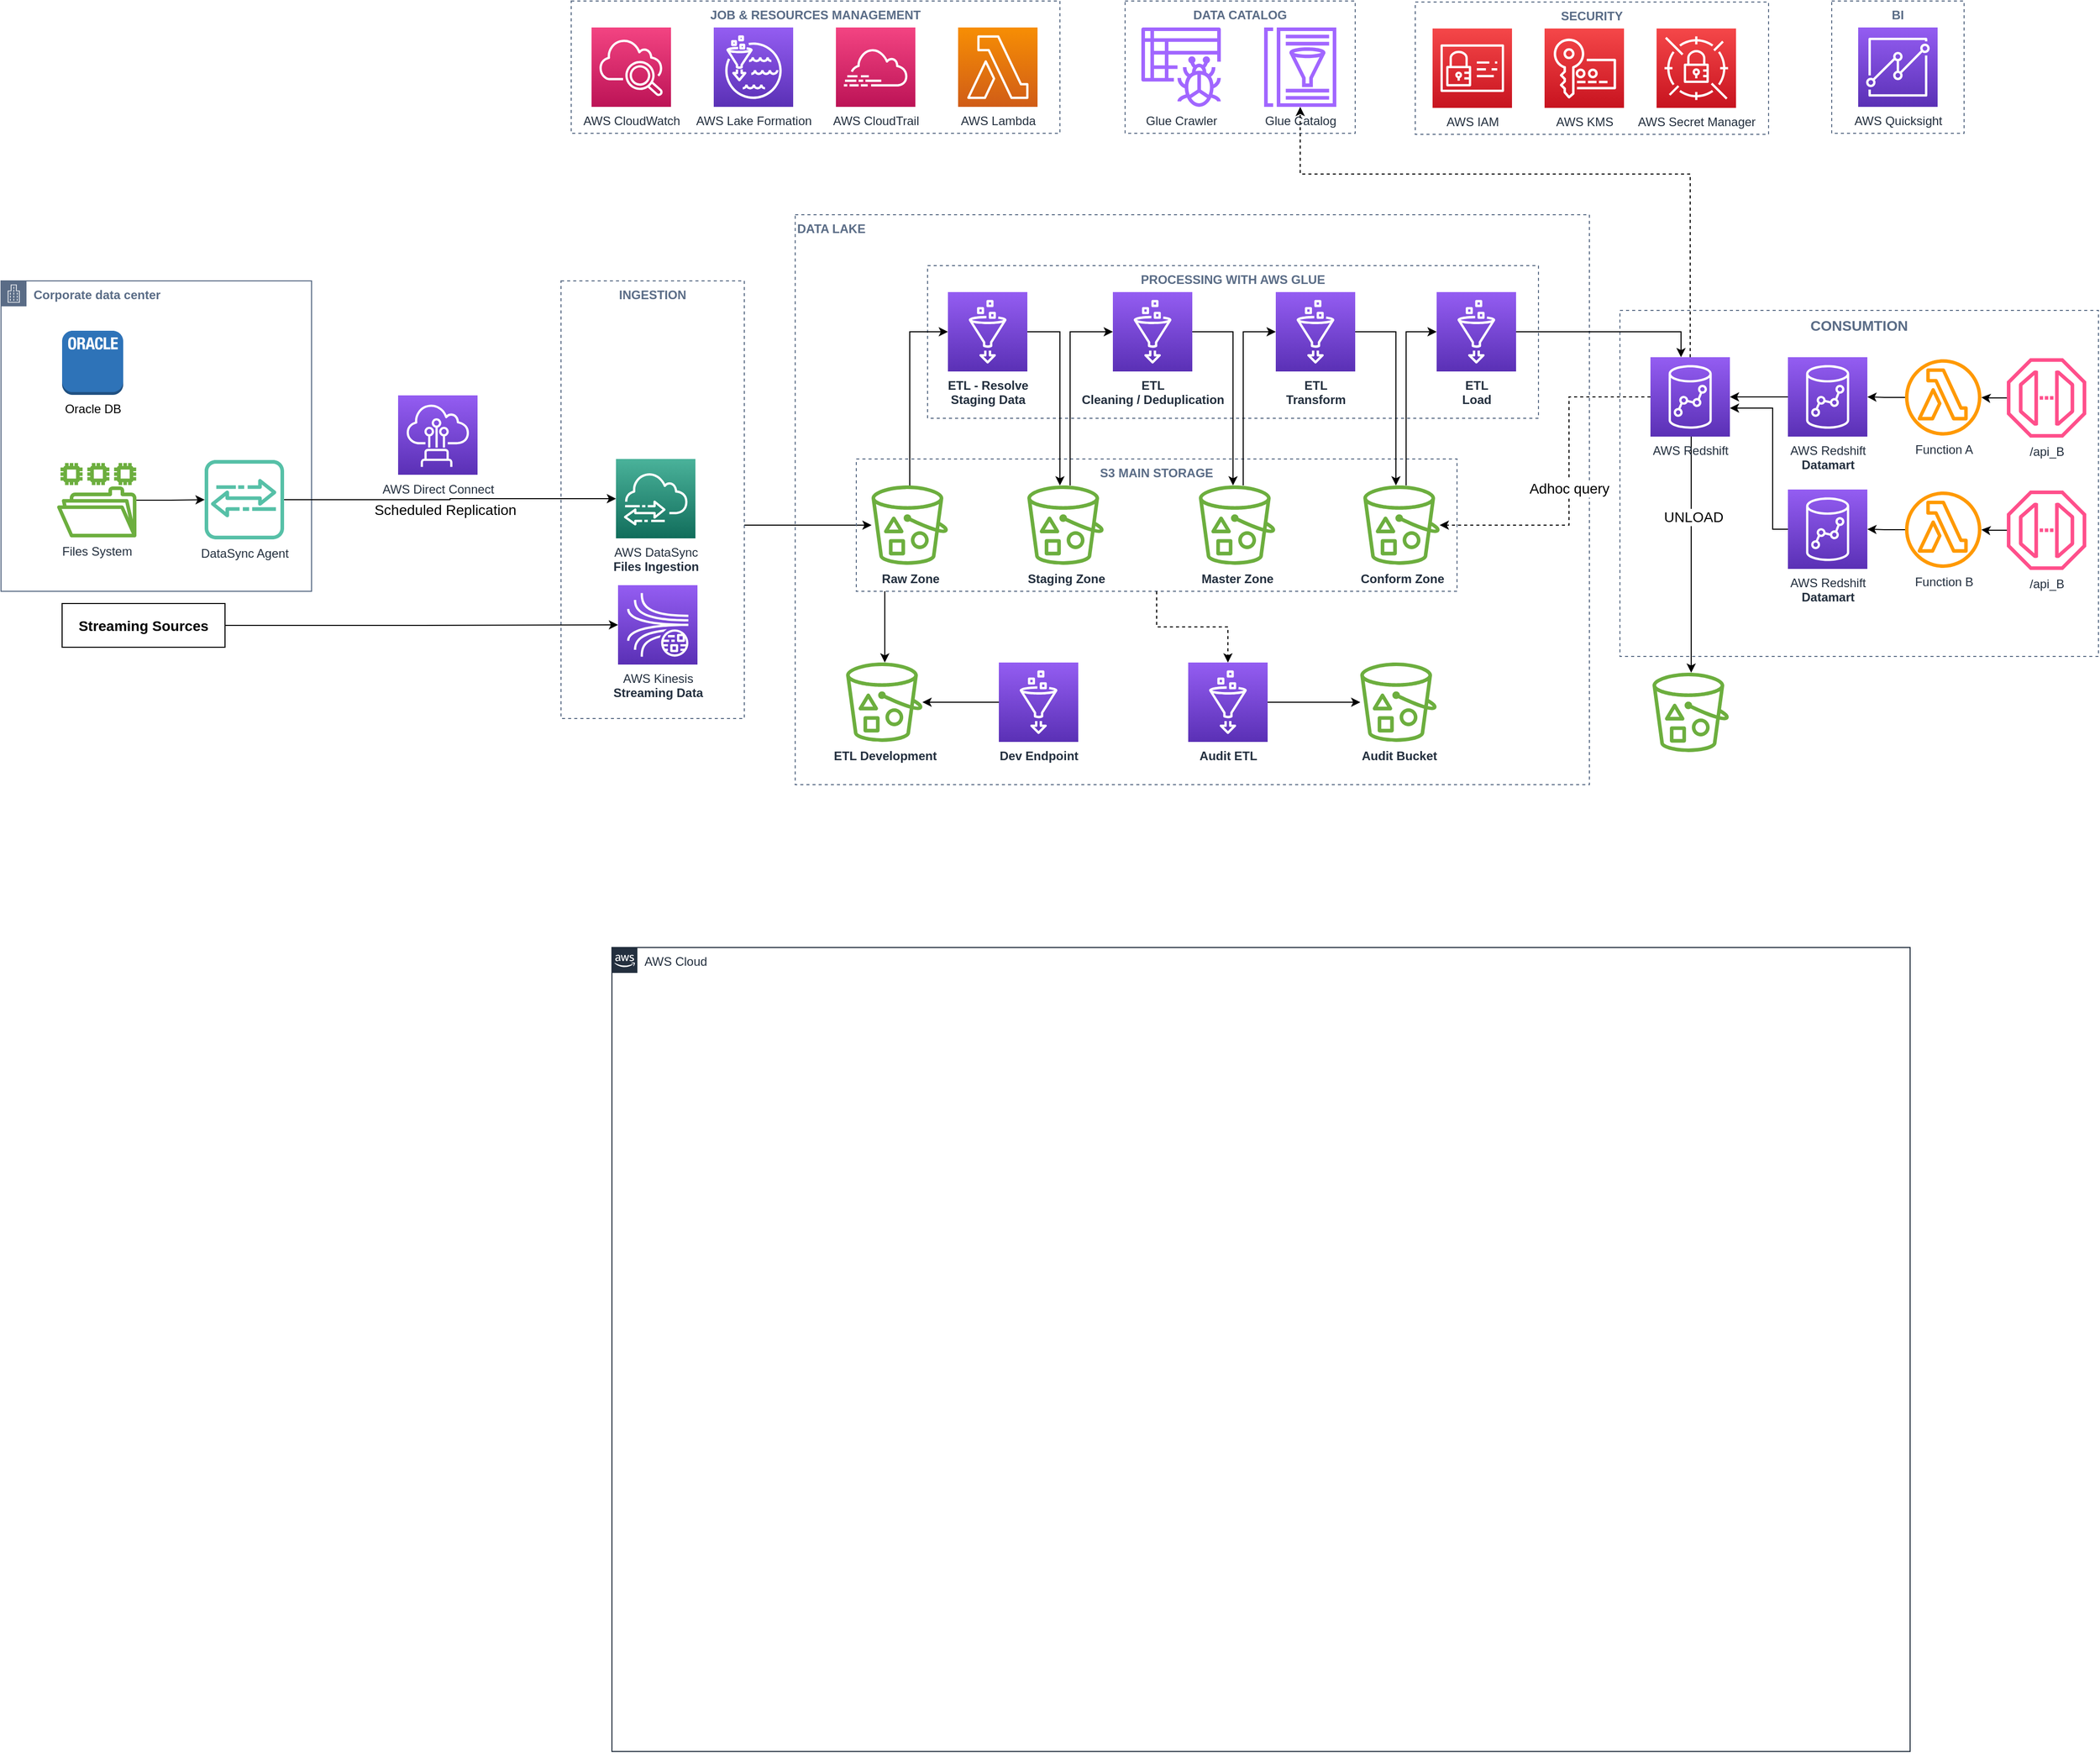 <mxfile version="15.4.3" type="github">
  <diagram id="H-FVpUiSTPM4Va0HzyG1" name="Page-1">
    <mxGraphModel dx="1831" dy="1648" grid="1" gridSize="10" guides="1" tooltips="1" connect="1" arrows="1" fold="1" page="1" pageScale="1" pageWidth="850" pageHeight="1100" math="0" shadow="0">
      <root>
        <mxCell id="0" />
        <mxCell id="1" parent="0" />
        <mxCell id="jx55laV_0cBN-u7AzkEs-1" value="AWS Cloud" style="points=[[0,0],[0.25,0],[0.5,0],[0.75,0],[1,0],[1,0.25],[1,0.5],[1,0.75],[1,1],[0.75,1],[0.5,1],[0.25,1],[0,1],[0,0.75],[0,0.5],[0,0.25]];outlineConnect=0;gradientColor=none;html=1;whiteSpace=wrap;fontSize=12;fontStyle=0;shape=mxgraph.aws4.group;grIcon=mxgraph.aws4.group_aws_cloud_alt;strokeColor=#232F3E;fillColor=none;verticalAlign=top;align=left;spacingLeft=30;fontColor=#232F3E;dashed=0;" parent="1" vertex="1">
          <mxGeometry x="120" y="710" width="1275" height="790" as="geometry" />
        </mxCell>
        <mxCell id="GoqarWJMvIRxIr3ExFKV-2" value="" style="group" vertex="1" connectable="0" parent="1">
          <mxGeometry x="80" y="-220" width="480" height="130" as="geometry" />
        </mxCell>
        <mxCell id="jx55laV_0cBN-u7AzkEs-3" value="AWS Lake Formation" style="sketch=0;points=[[0,0,0],[0.25,0,0],[0.5,0,0],[0.75,0,0],[1,0,0],[0,1,0],[0.25,1,0],[0.5,1,0],[0.75,1,0],[1,1,0],[0,0.25,0],[0,0.5,0],[0,0.75,0],[1,0.25,0],[1,0.5,0],[1,0.75,0]];outlineConnect=0;fontColor=#232F3E;gradientColor=#945DF2;gradientDirection=north;fillColor=#5A30B5;strokeColor=#ffffff;dashed=0;verticalLabelPosition=bottom;verticalAlign=top;align=center;html=1;fontSize=12;fontStyle=0;aspect=fixed;shape=mxgraph.aws4.resourceIcon;resIcon=mxgraph.aws4.lake_formation;" parent="GoqarWJMvIRxIr3ExFKV-2" vertex="1">
          <mxGeometry x="140" y="26" width="78" height="78" as="geometry" />
        </mxCell>
        <mxCell id="jx55laV_0cBN-u7AzkEs-4" value="AWS CloudWatch" style="sketch=0;points=[[0,0,0],[0.25,0,0],[0.5,0,0],[0.75,0,0],[1,0,0],[0,1,0],[0.25,1,0],[0.5,1,0],[0.75,1,0],[1,1,0],[0,0.25,0],[0,0.5,0],[0,0.75,0],[1,0.25,0],[1,0.5,0],[1,0.75,0]];points=[[0,0,0],[0.25,0,0],[0.5,0,0],[0.75,0,0],[1,0,0],[0,1,0],[0.25,1,0],[0.5,1,0],[0.75,1,0],[1,1,0],[0,0.25,0],[0,0.5,0],[0,0.75,0],[1,0.25,0],[1,0.5,0],[1,0.75,0]];outlineConnect=0;fontColor=#232F3E;gradientColor=#F34482;gradientDirection=north;fillColor=#BC1356;strokeColor=#ffffff;dashed=0;verticalLabelPosition=bottom;verticalAlign=top;align=center;html=1;fontSize=12;fontStyle=0;aspect=fixed;shape=mxgraph.aws4.resourceIcon;resIcon=mxgraph.aws4.cloudwatch_2;" parent="GoqarWJMvIRxIr3ExFKV-2" vertex="1">
          <mxGeometry x="20" y="26" width="78" height="78" as="geometry" />
        </mxCell>
        <mxCell id="jx55laV_0cBN-u7AzkEs-7" value="AWS CloudTrail" style="sketch=0;points=[[0,0,0],[0.25,0,0],[0.5,0,0],[0.75,0,0],[1,0,0],[0,1,0],[0.25,1,0],[0.5,1,0],[0.75,1,0],[1,1,0],[0,0.25,0],[0,0.5,0],[0,0.75,0],[1,0.25,0],[1,0.5,0],[1,0.75,0]];points=[[0,0,0],[0.25,0,0],[0.5,0,0],[0.75,0,0],[1,0,0],[0,1,0],[0.25,1,0],[0.5,1,0],[0.75,1,0],[1,1,0],[0,0.25,0],[0,0.5,0],[0,0.75,0],[1,0.25,0],[1,0.5,0],[1,0.75,0]];outlineConnect=0;fontColor=#232F3E;gradientColor=#F34482;gradientDirection=north;fillColor=#BC1356;strokeColor=#ffffff;dashed=0;verticalLabelPosition=bottom;verticalAlign=top;align=center;html=1;fontSize=12;fontStyle=0;aspect=fixed;shape=mxgraph.aws4.resourceIcon;resIcon=mxgraph.aws4.cloudtrail;" parent="GoqarWJMvIRxIr3ExFKV-2" vertex="1">
          <mxGeometry x="260" y="26" width="78" height="78" as="geometry" />
        </mxCell>
        <mxCell id="jx55laV_0cBN-u7AzkEs-8" value="AWS Lambda" style="sketch=0;points=[[0,0,0],[0.25,0,0],[0.5,0,0],[0.75,0,0],[1,0,0],[0,1,0],[0.25,1,0],[0.5,1,0],[0.75,1,0],[1,1,0],[0,0.25,0],[0,0.5,0],[0,0.75,0],[1,0.25,0],[1,0.5,0],[1,0.75,0]];outlineConnect=0;fontColor=#232F3E;gradientColor=#F78E04;gradientDirection=north;fillColor=#D05C17;strokeColor=#ffffff;dashed=0;verticalLabelPosition=bottom;verticalAlign=top;align=center;html=1;fontSize=12;fontStyle=0;aspect=fixed;shape=mxgraph.aws4.resourceIcon;resIcon=mxgraph.aws4.lambda;" parent="GoqarWJMvIRxIr3ExFKV-2" vertex="1">
          <mxGeometry x="380" y="26" width="78" height="78" as="geometry" />
        </mxCell>
        <mxCell id="GoqarWJMvIRxIr3ExFKV-1" value="JOB &amp; RESOURCES MANAGEMENT" style="fillColor=none;strokeColor=#5A6C86;dashed=1;verticalAlign=top;fontStyle=1;fontColor=#5A6C86;" vertex="1" parent="GoqarWJMvIRxIr3ExFKV-2">
          <mxGeometry width="480" height="130" as="geometry" />
        </mxCell>
        <mxCell id="GoqarWJMvIRxIr3ExFKV-6" value="" style="group" vertex="1" connectable="0" parent="1">
          <mxGeometry x="624" y="-220" width="226" height="130" as="geometry" />
        </mxCell>
        <mxCell id="GoqarWJMvIRxIr3ExFKV-3" value="DATA CATALOG" style="fillColor=none;strokeColor=#5A6C86;dashed=1;verticalAlign=top;fontStyle=1;fontColor=#5A6C86;" vertex="1" parent="GoqarWJMvIRxIr3ExFKV-6">
          <mxGeometry width="226" height="130" as="geometry" />
        </mxCell>
        <mxCell id="GoqarWJMvIRxIr3ExFKV-4" value="Glue Crawler" style="sketch=0;outlineConnect=0;fontColor=#232F3E;gradientColor=none;fillColor=#A166FF;strokeColor=none;dashed=0;verticalLabelPosition=bottom;verticalAlign=top;align=center;html=1;fontSize=12;fontStyle=0;aspect=fixed;pointerEvents=1;shape=mxgraph.aws4.glue_crawlers;" vertex="1" parent="GoqarWJMvIRxIr3ExFKV-6">
          <mxGeometry x="16" y="26" width="78" height="78" as="geometry" />
        </mxCell>
        <mxCell id="GoqarWJMvIRxIr3ExFKV-5" value="Glue Catalog" style="sketch=0;outlineConnect=0;fontColor=#232F3E;gradientColor=none;fillColor=#A166FF;strokeColor=none;dashed=0;verticalLabelPosition=bottom;verticalAlign=top;align=center;html=1;fontSize=12;fontStyle=0;aspect=fixed;pointerEvents=1;shape=mxgraph.aws4.glue_data_catalog;" vertex="1" parent="GoqarWJMvIRxIr3ExFKV-6">
          <mxGeometry x="136" y="26" width="72" height="78" as="geometry" />
        </mxCell>
        <mxCell id="GoqarWJMvIRxIr3ExFKV-13" value="" style="group" vertex="1" connectable="0" parent="1">
          <mxGeometry x="909" y="-219" width="347" height="130" as="geometry" />
        </mxCell>
        <mxCell id="GoqarWJMvIRxIr3ExFKV-7" value="SECURITY" style="fillColor=none;strokeColor=#5A6C86;dashed=1;verticalAlign=top;fontStyle=1;fontColor=#5A6C86;" vertex="1" parent="GoqarWJMvIRxIr3ExFKV-13">
          <mxGeometry width="347" height="130" as="geometry" />
        </mxCell>
        <mxCell id="GoqarWJMvIRxIr3ExFKV-8" value="AWS IAM" style="sketch=0;points=[[0,0,0],[0.25,0,0],[0.5,0,0],[0.75,0,0],[1,0,0],[0,1,0],[0.25,1,0],[0.5,1,0],[0.75,1,0],[1,1,0],[0,0.25,0],[0,0.5,0],[0,0.75,0],[1,0.25,0],[1,0.5,0],[1,0.75,0]];outlineConnect=0;fontColor=#232F3E;gradientColor=#F54749;gradientDirection=north;fillColor=#C7131F;strokeColor=#ffffff;dashed=0;verticalLabelPosition=bottom;verticalAlign=top;align=center;html=1;fontSize=12;fontStyle=0;aspect=fixed;shape=mxgraph.aws4.resourceIcon;resIcon=mxgraph.aws4.identity_and_access_management;" vertex="1" parent="GoqarWJMvIRxIr3ExFKV-13">
          <mxGeometry x="17" y="26" width="78" height="78" as="geometry" />
        </mxCell>
        <mxCell id="GoqarWJMvIRxIr3ExFKV-9" value="AWS KMS" style="sketch=0;points=[[0,0,0],[0.25,0,0],[0.5,0,0],[0.75,0,0],[1,0,0],[0,1,0],[0.25,1,0],[0.5,1,0],[0.75,1,0],[1,1,0],[0,0.25,0],[0,0.5,0],[0,0.75,0],[1,0.25,0],[1,0.5,0],[1,0.75,0]];outlineConnect=0;fontColor=#232F3E;gradientColor=#F54749;gradientDirection=north;fillColor=#C7131F;strokeColor=#ffffff;dashed=0;verticalLabelPosition=bottom;verticalAlign=top;align=center;html=1;fontSize=12;fontStyle=0;aspect=fixed;shape=mxgraph.aws4.resourceIcon;resIcon=mxgraph.aws4.key_management_service;" vertex="1" parent="GoqarWJMvIRxIr3ExFKV-13">
          <mxGeometry x="127" y="26" width="78" height="78" as="geometry" />
        </mxCell>
        <mxCell id="GoqarWJMvIRxIr3ExFKV-10" value="AWS Secret Manager" style="sketch=0;points=[[0,0,0],[0.25,0,0],[0.5,0,0],[0.75,0,0],[1,0,0],[0,1,0],[0.25,1,0],[0.5,1,0],[0.75,1,0],[1,1,0],[0,0.25,0],[0,0.5,0],[0,0.75,0],[1,0.25,0],[1,0.5,0],[1,0.75,0]];outlineConnect=0;fontColor=#232F3E;gradientColor=#F54749;gradientDirection=north;fillColor=#C7131F;strokeColor=#ffffff;dashed=0;verticalLabelPosition=bottom;verticalAlign=top;align=center;html=1;fontSize=12;fontStyle=0;aspect=fixed;shape=mxgraph.aws4.resourceIcon;resIcon=mxgraph.aws4.secrets_manager;" vertex="1" parent="GoqarWJMvIRxIr3ExFKV-13">
          <mxGeometry x="237" y="26" width="78" height="78" as="geometry" />
        </mxCell>
        <mxCell id="GoqarWJMvIRxIr3ExFKV-14" value="" style="group" vertex="1" connectable="0" parent="1">
          <mxGeometry x="1318" y="-220" width="130" height="130" as="geometry" />
        </mxCell>
        <mxCell id="GoqarWJMvIRxIr3ExFKV-11" value="BI" style="fillColor=none;strokeColor=#5A6C86;dashed=1;verticalAlign=top;fontStyle=1;fontColor=#5A6C86;" vertex="1" parent="GoqarWJMvIRxIr3ExFKV-14">
          <mxGeometry width="130" height="130" as="geometry" />
        </mxCell>
        <mxCell id="GoqarWJMvIRxIr3ExFKV-12" value="AWS Quicksight" style="sketch=0;points=[[0,0,0],[0.25,0,0],[0.5,0,0],[0.75,0,0],[1,0,0],[0,1,0],[0.25,1,0],[0.5,1,0],[0.75,1,0],[1,1,0],[0,0.25,0],[0,0.5,0],[0,0.75,0],[1,0.25,0],[1,0.5,0],[1,0.75,0]];outlineConnect=0;fontColor=#232F3E;gradientColor=#945DF2;gradientDirection=north;fillColor=#5A30B5;strokeColor=#ffffff;dashed=0;verticalLabelPosition=bottom;verticalAlign=top;align=center;html=1;fontSize=12;fontStyle=0;aspect=fixed;shape=mxgraph.aws4.resourceIcon;resIcon=mxgraph.aws4.quicksight;" vertex="1" parent="GoqarWJMvIRxIr3ExFKV-14">
          <mxGeometry x="26" y="26" width="78" height="78" as="geometry" />
        </mxCell>
        <mxCell id="GoqarWJMvIRxIr3ExFKV-53" value="" style="edgeStyle=orthogonalEdgeStyle;rounded=0;orthogonalLoop=1;jettySize=auto;html=1;verticalAlign=middle;" edge="1" parent="1" source="GoqarWJMvIRxIr3ExFKV-16" target="GoqarWJMvIRxIr3ExFKV-27">
          <mxGeometry relative="1" as="geometry">
            <Array as="points">
              <mxPoint x="280" y="295" />
              <mxPoint x="280" y="295" />
            </Array>
          </mxGeometry>
        </mxCell>
        <mxCell id="GoqarWJMvIRxIr3ExFKV-16" value="INGESTION" style="fillColor=none;strokeColor=#5A6C86;dashed=1;verticalAlign=top;fontStyle=1;fontColor=#5A6C86;" vertex="1" parent="1">
          <mxGeometry x="70" y="55" width="180" height="430" as="geometry" />
        </mxCell>
        <mxCell id="GoqarWJMvIRxIr3ExFKV-55" value="" style="group" vertex="1" connectable="0" parent="1">
          <mxGeometry x="300" y="-10" width="780" height="560" as="geometry" />
        </mxCell>
        <mxCell id="GoqarWJMvIRxIr3ExFKV-17" value="DATA LAKE" style="fillColor=none;strokeColor=#5A6C86;dashed=1;verticalAlign=top;fontStyle=1;fontColor=#5A6C86;align=left;" vertex="1" parent="GoqarWJMvIRxIr3ExFKV-55">
          <mxGeometry width="780" height="560" as="geometry" />
        </mxCell>
        <mxCell id="GoqarWJMvIRxIr3ExFKV-18" value="PROCESSING WITH AWS GLUE" style="fillColor=none;strokeColor=#5A6C86;dashed=1;verticalAlign=top;fontStyle=1;fontColor=#5A6C86;" vertex="1" parent="GoqarWJMvIRxIr3ExFKV-55">
          <mxGeometry x="130" y="50" width="600" height="150" as="geometry" />
        </mxCell>
        <mxCell id="GoqarWJMvIRxIr3ExFKV-19" value="&lt;b&gt;ETL - Resolve&lt;br&gt;Staging Data&lt;/b&gt;" style="sketch=0;points=[[0,0,0],[0.25,0,0],[0.5,0,0],[0.75,0,0],[1,0,0],[0,1,0],[0.25,1,0],[0.5,1,0],[0.75,1,0],[1,1,0],[0,0.25,0],[0,0.5,0],[0,0.75,0],[1,0.25,0],[1,0.5,0],[1,0.75,0]];outlineConnect=0;fontColor=#232F3E;gradientColor=#945DF2;gradientDirection=north;fillColor=#5A30B5;strokeColor=#ffffff;dashed=0;verticalLabelPosition=bottom;verticalAlign=top;align=center;html=1;fontSize=12;fontStyle=0;aspect=fixed;shape=mxgraph.aws4.resourceIcon;resIcon=mxgraph.aws4.glue;" vertex="1" parent="GoqarWJMvIRxIr3ExFKV-55">
          <mxGeometry x="150" y="76" width="78" height="78" as="geometry" />
        </mxCell>
        <mxCell id="GoqarWJMvIRxIr3ExFKV-20" value="&lt;b&gt;ETL&lt;br&gt;Cleaning / Deduplication&lt;/b&gt;" style="sketch=0;points=[[0,0,0],[0.25,0,0],[0.5,0,0],[0.75,0,0],[1,0,0],[0,1,0],[0.25,1,0],[0.5,1,0],[0.75,1,0],[1,1,0],[0,0.25,0],[0,0.5,0],[0,0.75,0],[1,0.25,0],[1,0.5,0],[1,0.75,0]];outlineConnect=0;fontColor=#232F3E;gradientColor=#945DF2;gradientDirection=north;fillColor=#5A30B5;strokeColor=#ffffff;dashed=0;verticalLabelPosition=bottom;verticalAlign=top;align=center;html=1;fontSize=12;fontStyle=0;aspect=fixed;shape=mxgraph.aws4.resourceIcon;resIcon=mxgraph.aws4.glue;" vertex="1" parent="GoqarWJMvIRxIr3ExFKV-55">
          <mxGeometry x="312" y="76" width="78" height="78" as="geometry" />
        </mxCell>
        <mxCell id="GoqarWJMvIRxIr3ExFKV-21" value="&lt;b&gt;ETL&lt;br&gt;Transform&lt;/b&gt;" style="sketch=0;points=[[0,0,0],[0.25,0,0],[0.5,0,0],[0.75,0,0],[1,0,0],[0,1,0],[0.25,1,0],[0.5,1,0],[0.75,1,0],[1,1,0],[0,0.25,0],[0,0.5,0],[0,0.75,0],[1,0.25,0],[1,0.5,0],[1,0.75,0]];outlineConnect=0;fontColor=#232F3E;gradientColor=#945DF2;gradientDirection=north;fillColor=#5A30B5;strokeColor=#ffffff;dashed=0;verticalLabelPosition=bottom;verticalAlign=top;align=center;html=1;fontSize=12;fontStyle=0;aspect=fixed;shape=mxgraph.aws4.resourceIcon;resIcon=mxgraph.aws4.glue;" vertex="1" parent="GoqarWJMvIRxIr3ExFKV-55">
          <mxGeometry x="472" y="76" width="78" height="78" as="geometry" />
        </mxCell>
        <mxCell id="GoqarWJMvIRxIr3ExFKV-22" value="&lt;b&gt;ETL&lt;br&gt;Load&lt;/b&gt;" style="sketch=0;points=[[0,0,0],[0.25,0,0],[0.5,0,0],[0.75,0,0],[1,0,0],[0,1,0],[0.25,1,0],[0.5,1,0],[0.75,1,0],[1,1,0],[0,0.25,0],[0,0.5,0],[0,0.75,0],[1,0.25,0],[1,0.5,0],[1,0.75,0]];outlineConnect=0;fontColor=#232F3E;gradientColor=#945DF2;gradientDirection=north;fillColor=#5A30B5;strokeColor=#ffffff;dashed=0;verticalLabelPosition=bottom;verticalAlign=top;align=center;html=1;fontSize=12;fontStyle=0;aspect=fixed;shape=mxgraph.aws4.resourceIcon;resIcon=mxgraph.aws4.glue;" vertex="1" parent="GoqarWJMvIRxIr3ExFKV-55">
          <mxGeometry x="630" y="76" width="78" height="78" as="geometry" />
        </mxCell>
        <mxCell id="GoqarWJMvIRxIr3ExFKV-26" value="S3 MAIN STORAGE" style="fillColor=none;strokeColor=#5A6C86;dashed=1;verticalAlign=top;fontStyle=1;fontColor=#5A6C86;horizontal=1;" vertex="1" parent="GoqarWJMvIRxIr3ExFKV-55">
          <mxGeometry x="60" y="240" width="590" height="130" as="geometry" />
        </mxCell>
        <mxCell id="GoqarWJMvIRxIr3ExFKV-31" value="" style="edgeStyle=orthogonalEdgeStyle;rounded=0;orthogonalLoop=1;jettySize=auto;html=1;" edge="1" parent="GoqarWJMvIRxIr3ExFKV-55" source="GoqarWJMvIRxIr3ExFKV-27" target="GoqarWJMvIRxIr3ExFKV-19">
          <mxGeometry relative="1" as="geometry">
            <Array as="points">
              <mxPoint x="113" y="115" />
            </Array>
          </mxGeometry>
        </mxCell>
        <mxCell id="GoqarWJMvIRxIr3ExFKV-27" value="&lt;b&gt;Raw Zone&lt;/b&gt;" style="sketch=0;outlineConnect=0;fontColor=#232F3E;gradientColor=none;fillColor=#6CAE3E;strokeColor=none;dashed=0;verticalLabelPosition=bottom;verticalAlign=top;align=center;html=1;fontSize=12;fontStyle=0;aspect=fixed;pointerEvents=1;shape=mxgraph.aws4.bucket_with_objects;" vertex="1" parent="GoqarWJMvIRxIr3ExFKV-55">
          <mxGeometry x="75" y="266" width="75" height="78" as="geometry" />
        </mxCell>
        <mxCell id="GoqarWJMvIRxIr3ExFKV-33" value="" style="edgeStyle=orthogonalEdgeStyle;rounded=0;orthogonalLoop=1;jettySize=auto;html=1;entryX=0;entryY=0.5;entryDx=0;entryDy=0;entryPerimeter=0;" edge="1" parent="GoqarWJMvIRxIr3ExFKV-55" source="GoqarWJMvIRxIr3ExFKV-28" target="GoqarWJMvIRxIr3ExFKV-20">
          <mxGeometry relative="1" as="geometry">
            <Array as="points">
              <mxPoint x="270" y="115" />
            </Array>
          </mxGeometry>
        </mxCell>
        <mxCell id="GoqarWJMvIRxIr3ExFKV-28" value="&lt;b&gt;Staging Zone&lt;/b&gt;" style="sketch=0;outlineConnect=0;fontColor=#232F3E;gradientColor=none;fillColor=#6CAE3E;strokeColor=none;dashed=0;verticalLabelPosition=bottom;verticalAlign=top;align=center;html=1;fontSize=12;fontStyle=0;aspect=fixed;pointerEvents=1;shape=mxgraph.aws4.bucket_with_objects;" vertex="1" parent="GoqarWJMvIRxIr3ExFKV-55">
          <mxGeometry x="228" y="266" width="75" height="78" as="geometry" />
        </mxCell>
        <mxCell id="GoqarWJMvIRxIr3ExFKV-32" value="" style="edgeStyle=orthogonalEdgeStyle;rounded=0;orthogonalLoop=1;jettySize=auto;html=1;" edge="1" parent="GoqarWJMvIRxIr3ExFKV-55" source="GoqarWJMvIRxIr3ExFKV-19" target="GoqarWJMvIRxIr3ExFKV-28">
          <mxGeometry relative="1" as="geometry">
            <Array as="points">
              <mxPoint x="260" y="115" />
            </Array>
          </mxGeometry>
        </mxCell>
        <mxCell id="GoqarWJMvIRxIr3ExFKV-36" style="edgeStyle=orthogonalEdgeStyle;rounded=0;orthogonalLoop=1;jettySize=auto;html=1;" edge="1" parent="GoqarWJMvIRxIr3ExFKV-55" source="GoqarWJMvIRxIr3ExFKV-29" target="GoqarWJMvIRxIr3ExFKV-21">
          <mxGeometry relative="1" as="geometry">
            <Array as="points">
              <mxPoint x="440" y="115" />
            </Array>
          </mxGeometry>
        </mxCell>
        <mxCell id="GoqarWJMvIRxIr3ExFKV-29" value="&lt;b&gt;Master Zone&lt;/b&gt;" style="sketch=0;outlineConnect=0;fontColor=#232F3E;gradientColor=none;fillColor=#6CAE3E;strokeColor=none;dashed=0;verticalLabelPosition=bottom;verticalAlign=top;align=center;html=1;fontSize=12;fontStyle=0;aspect=fixed;pointerEvents=1;shape=mxgraph.aws4.bucket_with_objects;" vertex="1" parent="GoqarWJMvIRxIr3ExFKV-55">
          <mxGeometry x="396.5" y="266" width="75" height="78" as="geometry" />
        </mxCell>
        <mxCell id="GoqarWJMvIRxIr3ExFKV-34" style="edgeStyle=orthogonalEdgeStyle;rounded=0;orthogonalLoop=1;jettySize=auto;html=1;" edge="1" parent="GoqarWJMvIRxIr3ExFKV-55" source="GoqarWJMvIRxIr3ExFKV-20" target="GoqarWJMvIRxIr3ExFKV-29">
          <mxGeometry relative="1" as="geometry">
            <Array as="points">
              <mxPoint x="430" y="115" />
            </Array>
          </mxGeometry>
        </mxCell>
        <mxCell id="GoqarWJMvIRxIr3ExFKV-38" style="edgeStyle=orthogonalEdgeStyle;rounded=0;orthogonalLoop=1;jettySize=auto;html=1;" edge="1" parent="GoqarWJMvIRxIr3ExFKV-55" source="GoqarWJMvIRxIr3ExFKV-30" target="GoqarWJMvIRxIr3ExFKV-22">
          <mxGeometry relative="1" as="geometry">
            <Array as="points">
              <mxPoint x="600" y="115" />
            </Array>
          </mxGeometry>
        </mxCell>
        <mxCell id="GoqarWJMvIRxIr3ExFKV-30" value="&lt;b&gt;Conform Zone&lt;/b&gt;" style="sketch=0;outlineConnect=0;fontColor=#232F3E;gradientColor=none;fillColor=#6CAE3E;strokeColor=none;dashed=0;verticalLabelPosition=bottom;verticalAlign=top;align=center;html=1;fontSize=12;fontStyle=0;aspect=fixed;pointerEvents=1;shape=mxgraph.aws4.bucket_with_objects;" vertex="1" parent="GoqarWJMvIRxIr3ExFKV-55">
          <mxGeometry x="558" y="266" width="75" height="78" as="geometry" />
        </mxCell>
        <mxCell id="GoqarWJMvIRxIr3ExFKV-37" style="edgeStyle=orthogonalEdgeStyle;rounded=0;orthogonalLoop=1;jettySize=auto;html=1;" edge="1" parent="GoqarWJMvIRxIr3ExFKV-55" source="GoqarWJMvIRxIr3ExFKV-21" target="GoqarWJMvIRxIr3ExFKV-30">
          <mxGeometry relative="1" as="geometry">
            <Array as="points">
              <mxPoint x="590" y="115" />
            </Array>
          </mxGeometry>
        </mxCell>
        <mxCell id="GoqarWJMvIRxIr3ExFKV-39" value="&lt;b&gt;Audit ETL&lt;/b&gt;" style="sketch=0;points=[[0,0,0],[0.25,0,0],[0.5,0,0],[0.75,0,0],[1,0,0],[0,1,0],[0.25,1,0],[0.5,1,0],[0.75,1,0],[1,1,0],[0,0.25,0],[0,0.5,0],[0,0.75,0],[1,0.25,0],[1,0.5,0],[1,0.75,0]];outlineConnect=0;fontColor=#232F3E;gradientColor=#945DF2;gradientDirection=north;fillColor=#5A30B5;strokeColor=#ffffff;dashed=0;verticalLabelPosition=bottom;verticalAlign=top;align=center;html=1;fontSize=12;fontStyle=0;aspect=fixed;shape=mxgraph.aws4.resourceIcon;resIcon=mxgraph.aws4.glue;" vertex="1" parent="GoqarWJMvIRxIr3ExFKV-55">
          <mxGeometry x="386" y="440" width="78" height="78" as="geometry" />
        </mxCell>
        <mxCell id="GoqarWJMvIRxIr3ExFKV-52" style="edgeStyle=orthogonalEdgeStyle;rounded=0;orthogonalLoop=1;jettySize=auto;html=1;dashed=1;verticalAlign=middle;" edge="1" parent="GoqarWJMvIRxIr3ExFKV-55" source="GoqarWJMvIRxIr3ExFKV-26" target="GoqarWJMvIRxIr3ExFKV-39">
          <mxGeometry relative="1" as="geometry" />
        </mxCell>
        <mxCell id="GoqarWJMvIRxIr3ExFKV-41" value="&lt;b&gt;Audit Bucket&lt;/b&gt;" style="sketch=0;outlineConnect=0;fontColor=#232F3E;gradientColor=none;fillColor=#6CAE3E;strokeColor=none;dashed=0;verticalLabelPosition=bottom;verticalAlign=top;align=center;html=1;fontSize=12;fontStyle=0;aspect=fixed;pointerEvents=1;shape=mxgraph.aws4.bucket_with_objects;" vertex="1" parent="GoqarWJMvIRxIr3ExFKV-55">
          <mxGeometry x="555" y="440" width="75" height="78" as="geometry" />
        </mxCell>
        <mxCell id="GoqarWJMvIRxIr3ExFKV-42" value="" style="edgeStyle=orthogonalEdgeStyle;rounded=0;orthogonalLoop=1;jettySize=auto;html=1;" edge="1" parent="GoqarWJMvIRxIr3ExFKV-55" source="GoqarWJMvIRxIr3ExFKV-39" target="GoqarWJMvIRxIr3ExFKV-41">
          <mxGeometry relative="1" as="geometry" />
        </mxCell>
        <mxCell id="GoqarWJMvIRxIr3ExFKV-43" value="&lt;b&gt;ETL Development&lt;/b&gt;" style="sketch=0;outlineConnect=0;fontColor=#232F3E;gradientColor=none;fillColor=#6CAE3E;strokeColor=none;dashed=0;verticalLabelPosition=bottom;verticalAlign=top;align=center;html=1;fontSize=12;fontStyle=0;aspect=fixed;pointerEvents=1;shape=mxgraph.aws4.bucket_with_objects;" vertex="1" parent="GoqarWJMvIRxIr3ExFKV-55">
          <mxGeometry x="50" y="440" width="75" height="78" as="geometry" />
        </mxCell>
        <mxCell id="GoqarWJMvIRxIr3ExFKV-45" style="edgeStyle=orthogonalEdgeStyle;rounded=0;orthogonalLoop=1;jettySize=auto;html=1;" edge="1" parent="GoqarWJMvIRxIr3ExFKV-55" source="GoqarWJMvIRxIr3ExFKV-26" target="GoqarWJMvIRxIr3ExFKV-43">
          <mxGeometry relative="1" as="geometry">
            <Array as="points">
              <mxPoint x="88" y="400" />
              <mxPoint x="88" y="400" />
            </Array>
          </mxGeometry>
        </mxCell>
        <mxCell id="GoqarWJMvIRxIr3ExFKV-46" value="" style="edgeStyle=orthogonalEdgeStyle;rounded=0;orthogonalLoop=1;jettySize=auto;html=1;" edge="1" parent="GoqarWJMvIRxIr3ExFKV-55" source="GoqarWJMvIRxIr3ExFKV-44" target="GoqarWJMvIRxIr3ExFKV-43">
          <mxGeometry relative="1" as="geometry" />
        </mxCell>
        <mxCell id="GoqarWJMvIRxIr3ExFKV-44" value="&lt;b&gt;Dev Endpoint&lt;/b&gt;" style="sketch=0;points=[[0,0,0],[0.25,0,0],[0.5,0,0],[0.75,0,0],[1,0,0],[0,1,0],[0.25,1,0],[0.5,1,0],[0.75,1,0],[1,1,0],[0,0.25,0],[0,0.5,0],[0,0.75,0],[1,0.25,0],[1,0.5,0],[1,0.75,0]];outlineConnect=0;fontColor=#232F3E;gradientColor=#945DF2;gradientDirection=north;fillColor=#5A30B5;strokeColor=#ffffff;dashed=0;verticalLabelPosition=bottom;verticalAlign=top;align=center;html=1;fontSize=12;fontStyle=0;aspect=fixed;shape=mxgraph.aws4.resourceIcon;resIcon=mxgraph.aws4.glue;" vertex="1" parent="GoqarWJMvIRxIr3ExFKV-55">
          <mxGeometry x="200" y="440" width="78" height="78" as="geometry" />
        </mxCell>
        <mxCell id="GoqarWJMvIRxIr3ExFKV-57" value="&lt;b&gt;Corporate data center&lt;/b&gt;" style="points=[[0,0],[0.25,0],[0.5,0],[0.75,0],[1,0],[1,0.25],[1,0.5],[1,0.75],[1,1],[0.75,1],[0.5,1],[0.25,1],[0,1],[0,0.75],[0,0.5],[0,0.25]];outlineConnect=0;gradientColor=none;html=1;whiteSpace=wrap;fontSize=12;fontStyle=0;shape=mxgraph.aws4.group;grIcon=mxgraph.aws4.group_corporate_data_center;strokeColor=#5A6C86;fillColor=none;verticalAlign=top;align=left;spacingLeft=30;fontColor=#5A6C86;dashed=0;" vertex="1" parent="1">
          <mxGeometry x="-480" y="55" width="305" height="305" as="geometry" />
        </mxCell>
        <mxCell id="GoqarWJMvIRxIr3ExFKV-58" value="AWS Direct Connect" style="sketch=0;points=[[0,0,0],[0.25,0,0],[0.5,0,0],[0.75,0,0],[1,0,0],[0,1,0],[0.25,1,0],[0.5,1,0],[0.75,1,0],[1,1,0],[0,0.25,0],[0,0.5,0],[0,0.75,0],[1,0.25,0],[1,0.5,0],[1,0.75,0]];outlineConnect=0;fontColor=#232F3E;gradientColor=#945DF2;gradientDirection=north;fillColor=#5A30B5;strokeColor=#ffffff;dashed=0;verticalLabelPosition=bottom;verticalAlign=top;align=center;html=1;fontSize=12;fontStyle=0;aspect=fixed;shape=mxgraph.aws4.resourceIcon;resIcon=mxgraph.aws4.direct_connect;" vertex="1" parent="1">
          <mxGeometry x="-90" y="167.5" width="78" height="78" as="geometry" />
        </mxCell>
        <mxCell id="GoqarWJMvIRxIr3ExFKV-60" value="Oracle DB" style="outlineConnect=0;dashed=0;verticalLabelPosition=bottom;verticalAlign=top;align=center;html=1;shape=mxgraph.aws3.oracle_db_instance_2;fillColor=#2E73B8;gradientColor=none;" vertex="1" parent="1">
          <mxGeometry x="-420" y="104" width="60" height="63" as="geometry" />
        </mxCell>
        <mxCell id="GoqarWJMvIRxIr3ExFKV-61" value="AWS DataSync&lt;br&gt;&lt;b&gt;Files Ingestion&lt;/b&gt;" style="sketch=0;points=[[0,0,0],[0.25,0,0],[0.5,0,0],[0.75,0,0],[1,0,0],[0,1,0],[0.25,1,0],[0.5,1,0],[0.75,1,0],[1,1,0],[0,0.25,0],[0,0.5,0],[0,0.75,0],[1,0.25,0],[1,0.5,0],[1,0.75,0]];outlineConnect=0;fontColor=#232F3E;gradientColor=#4AB29A;gradientDirection=north;fillColor=#116D5B;strokeColor=#ffffff;dashed=0;verticalLabelPosition=bottom;verticalAlign=top;align=center;html=1;fontSize=12;fontStyle=0;aspect=fixed;shape=mxgraph.aws4.resourceIcon;resIcon=mxgraph.aws4.datasync;" vertex="1" parent="1">
          <mxGeometry x="124" y="230" width="78" height="78" as="geometry" />
        </mxCell>
        <mxCell id="GoqarWJMvIRxIr3ExFKV-62" value="AWS Kinesis&lt;br&gt;&lt;b&gt;Streaming Data&lt;/b&gt;" style="sketch=0;points=[[0,0,0],[0.25,0,0],[0.5,0,0],[0.75,0,0],[1,0,0],[0,1,0],[0.25,1,0],[0.5,1,0],[0.75,1,0],[1,1,0],[0,0.25,0],[0,0.5,0],[0,0.75,0],[1,0.25,0],[1,0.5,0],[1,0.75,0]];outlineConnect=0;fontColor=#232F3E;gradientColor=#945DF2;gradientDirection=north;fillColor=#5A30B5;strokeColor=#ffffff;dashed=0;verticalLabelPosition=bottom;verticalAlign=top;align=center;html=1;fontSize=12;fontStyle=0;aspect=fixed;shape=mxgraph.aws4.resourceIcon;resIcon=mxgraph.aws4.kinesis_data_streams;" vertex="1" parent="1">
          <mxGeometry x="126" y="354" width="78" height="78" as="geometry" />
        </mxCell>
        <mxCell id="GoqarWJMvIRxIr3ExFKV-64" style="edgeStyle=orthogonalEdgeStyle;rounded=0;orthogonalLoop=1;jettySize=auto;html=1;verticalAlign=middle;" edge="1" parent="1" source="GoqarWJMvIRxIr3ExFKV-63" target="GoqarWJMvIRxIr3ExFKV-62">
          <mxGeometry relative="1" as="geometry" />
        </mxCell>
        <mxCell id="GoqarWJMvIRxIr3ExFKV-63" value="&lt;font style=&quot;font-size: 14px&quot;&gt;&lt;b&gt;Streaming Sources&lt;/b&gt;&lt;/font&gt;" style="rounded=0;whiteSpace=wrap;html=1;align=center;" vertex="1" parent="1">
          <mxGeometry x="-420" y="372" width="160" height="43" as="geometry" />
        </mxCell>
        <mxCell id="GoqarWJMvIRxIr3ExFKV-70" style="edgeStyle=orthogonalEdgeStyle;rounded=0;orthogonalLoop=1;jettySize=auto;html=1;fontSize=14;verticalAlign=middle;" edge="1" parent="1" source="GoqarWJMvIRxIr3ExFKV-67" target="GoqarWJMvIRxIr3ExFKV-61">
          <mxGeometry relative="1" as="geometry" />
        </mxCell>
        <mxCell id="GoqarWJMvIRxIr3ExFKV-71" value="Scheduled Replication" style="edgeLabel;html=1;align=center;verticalAlign=middle;resizable=0;points=[];fontSize=14;" vertex="1" connectable="0" parent="GoqarWJMvIRxIr3ExFKV-70">
          <mxGeometry x="-0.65" y="3" relative="1" as="geometry">
            <mxPoint x="101" y="13" as="offset" />
          </mxGeometry>
        </mxCell>
        <mxCell id="GoqarWJMvIRxIr3ExFKV-67" value="DataSync Agent" style="sketch=0;outlineConnect=0;fontColor=#232F3E;gradientColor=none;fillColor=#56C0A7;strokeColor=none;dashed=0;verticalLabelPosition=bottom;verticalAlign=top;align=center;html=1;fontSize=12;fontStyle=0;aspect=fixed;shape=mxgraph.aws4.agent2;" vertex="1" parent="1">
          <mxGeometry x="-280" y="231" width="78" height="78" as="geometry" />
        </mxCell>
        <mxCell id="GoqarWJMvIRxIr3ExFKV-69" value="" style="edgeStyle=orthogonalEdgeStyle;rounded=0;orthogonalLoop=1;jettySize=auto;html=1;verticalAlign=middle;" edge="1" parent="1" source="GoqarWJMvIRxIr3ExFKV-68" target="GoqarWJMvIRxIr3ExFKV-67">
          <mxGeometry relative="1" as="geometry" />
        </mxCell>
        <mxCell id="GoqarWJMvIRxIr3ExFKV-68" value="Files System" style="sketch=0;outlineConnect=0;fontColor=#232F3E;gradientColor=none;fillColor=#6CAE3E;strokeColor=none;dashed=0;verticalLabelPosition=bottom;verticalAlign=top;align=center;html=1;fontSize=12;fontStyle=0;aspect=fixed;pointerEvents=1;shape=mxgraph.aws4.file_system;" vertex="1" parent="1">
          <mxGeometry x="-425" y="234" width="78" height="73" as="geometry" />
        </mxCell>
        <mxCell id="GoqarWJMvIRxIr3ExFKV-78" style="edgeStyle=orthogonalEdgeStyle;rounded=0;orthogonalLoop=1;jettySize=auto;html=1;fontSize=14;verticalAlign=middle;" edge="1" parent="1" source="GoqarWJMvIRxIr3ExFKV-73" target="GoqarWJMvIRxIr3ExFKV-77">
          <mxGeometry relative="1" as="geometry">
            <Array as="points">
              <mxPoint x="1180" y="210" />
              <mxPoint x="1180" y="210" />
            </Array>
          </mxGeometry>
        </mxCell>
        <mxCell id="GoqarWJMvIRxIr3ExFKV-79" value="UNLOAD" style="edgeLabel;html=1;align=center;verticalAlign=middle;resizable=0;points=[];fontSize=14;" vertex="1" connectable="0" parent="GoqarWJMvIRxIr3ExFKV-78">
          <mxGeometry x="-0.313" y="2" relative="1" as="geometry">
            <mxPoint y="-1" as="offset" />
          </mxGeometry>
        </mxCell>
        <mxCell id="GoqarWJMvIRxIr3ExFKV-80" style="edgeStyle=orthogonalEdgeStyle;rounded=0;orthogonalLoop=1;jettySize=auto;html=1;fontSize=14;verticalAlign=middle;dashed=1;" edge="1" parent="1" source="GoqarWJMvIRxIr3ExFKV-73" target="GoqarWJMvIRxIr3ExFKV-5">
          <mxGeometry relative="1" as="geometry">
            <Array as="points">
              <mxPoint x="1179" y="-50" />
              <mxPoint x="796" y="-50" />
            </Array>
          </mxGeometry>
        </mxCell>
        <mxCell id="GoqarWJMvIRxIr3ExFKV-81" style="edgeStyle=orthogonalEdgeStyle;rounded=0;orthogonalLoop=1;jettySize=auto;html=1;dashed=1;fontSize=14;verticalAlign=middle;" edge="1" parent="1" source="GoqarWJMvIRxIr3ExFKV-73" target="GoqarWJMvIRxIr3ExFKV-30">
          <mxGeometry relative="1" as="geometry">
            <Array as="points">
              <mxPoint x="1060" y="169" />
              <mxPoint x="1060" y="295" />
            </Array>
          </mxGeometry>
        </mxCell>
        <mxCell id="GoqarWJMvIRxIr3ExFKV-82" value="Adhoc query" style="edgeLabel;html=1;align=center;verticalAlign=middle;resizable=0;points=[];fontSize=14;" vertex="1" connectable="0" parent="GoqarWJMvIRxIr3ExFKV-81">
          <mxGeometry x="0.02" relative="1" as="geometry">
            <mxPoint as="offset" />
          </mxGeometry>
        </mxCell>
        <mxCell id="GoqarWJMvIRxIr3ExFKV-77" value="" style="sketch=0;outlineConnect=0;fontColor=#232F3E;gradientColor=none;fillColor=#6CAE3E;strokeColor=none;dashed=0;verticalLabelPosition=bottom;verticalAlign=top;align=center;html=1;fontSize=12;fontStyle=0;aspect=fixed;pointerEvents=1;shape=mxgraph.aws4.bucket_with_objects;" vertex="1" parent="1">
          <mxGeometry x="1142" y="440" width="75" height="78" as="geometry" />
        </mxCell>
        <mxCell id="GoqarWJMvIRxIr3ExFKV-93" value="" style="group" vertex="1" connectable="0" parent="1">
          <mxGeometry x="1110" y="84" width="470" height="340" as="geometry" />
        </mxCell>
        <mxCell id="GoqarWJMvIRxIr3ExFKV-72" value="CONSUMTION" style="fillColor=none;strokeColor=#5A6C86;dashed=1;verticalAlign=top;fontStyle=1;fontColor=#5A6C86;fontSize=14;" vertex="1" parent="GoqarWJMvIRxIr3ExFKV-93">
          <mxGeometry width="470" height="340" as="geometry" />
        </mxCell>
        <mxCell id="GoqarWJMvIRxIr3ExFKV-73" value="AWS Redshift" style="sketch=0;points=[[0,0,0],[0.25,0,0],[0.5,0,0],[0.75,0,0],[1,0,0],[0,1,0],[0.25,1,0],[0.5,1,0],[0.75,1,0],[1,1,0],[0,0.25,0],[0,0.5,0],[0,0.75,0],[1,0.25,0],[1,0.5,0],[1,0.75,0]];outlineConnect=0;fontColor=#232F3E;gradientColor=#945DF2;gradientDirection=north;fillColor=#5A30B5;strokeColor=#ffffff;verticalLabelPosition=bottom;verticalAlign=top;align=center;html=1;fontSize=12;fontStyle=0;aspect=fixed;shape=mxgraph.aws4.resourceIcon;resIcon=mxgraph.aws4.redshift;" vertex="1" parent="GoqarWJMvIRxIr3ExFKV-93">
          <mxGeometry x="30" y="46" width="78" height="78" as="geometry" />
        </mxCell>
        <mxCell id="GoqarWJMvIRxIr3ExFKV-84" style="edgeStyle=orthogonalEdgeStyle;rounded=0;orthogonalLoop=1;jettySize=auto;html=1;fontSize=14;verticalAlign=middle;" edge="1" parent="GoqarWJMvIRxIr3ExFKV-93" source="GoqarWJMvIRxIr3ExFKV-74" target="GoqarWJMvIRxIr3ExFKV-73">
          <mxGeometry relative="1" as="geometry">
            <Array as="points">
              <mxPoint x="150" y="215" />
              <mxPoint x="150" y="96" />
            </Array>
          </mxGeometry>
        </mxCell>
        <mxCell id="GoqarWJMvIRxIr3ExFKV-74" value="AWS Redshift&lt;br&gt;&lt;b&gt;Datamart&lt;/b&gt;" style="sketch=0;points=[[0,0,0],[0.25,0,0],[0.5,0,0],[0.75,0,0],[1,0,0],[0,1,0],[0.25,1,0],[0.5,1,0],[0.75,1,0],[1,1,0],[0,0.25,0],[0,0.5,0],[0,0.75,0],[1,0.25,0],[1,0.5,0],[1,0.75,0]];outlineConnect=0;fontColor=#232F3E;gradientColor=#945DF2;gradientDirection=north;fillColor=#5A30B5;strokeColor=#ffffff;dashed=0;verticalLabelPosition=bottom;verticalAlign=top;align=center;html=1;fontSize=12;fontStyle=0;aspect=fixed;shape=mxgraph.aws4.resourceIcon;resIcon=mxgraph.aws4.redshift;" vertex="1" parent="GoqarWJMvIRxIr3ExFKV-93">
          <mxGeometry x="165" y="176" width="78" height="78" as="geometry" />
        </mxCell>
        <mxCell id="GoqarWJMvIRxIr3ExFKV-83" value="" style="edgeStyle=orthogonalEdgeStyle;rounded=0;orthogonalLoop=1;jettySize=auto;html=1;fontSize=14;verticalAlign=middle;" edge="1" parent="GoqarWJMvIRxIr3ExFKV-93" source="GoqarWJMvIRxIr3ExFKV-75" target="GoqarWJMvIRxIr3ExFKV-73">
          <mxGeometry relative="1" as="geometry" />
        </mxCell>
        <mxCell id="GoqarWJMvIRxIr3ExFKV-75" value="AWS Redshift&lt;br&gt;&lt;b&gt;Datamart&lt;/b&gt;" style="sketch=0;points=[[0,0,0],[0.25,0,0],[0.5,0,0],[0.75,0,0],[1,0,0],[0,1,0],[0.25,1,0],[0.5,1,0],[0.75,1,0],[1,1,0],[0,0.25,0],[0,0.5,0],[0,0.75,0],[1,0.25,0],[1,0.5,0],[1,0.75,0]];outlineConnect=0;fontColor=#232F3E;gradientColor=#945DF2;gradientDirection=north;fillColor=#5A30B5;strokeColor=#ffffff;dashed=0;verticalLabelPosition=bottom;verticalAlign=top;align=center;html=1;fontSize=12;fontStyle=0;aspect=fixed;shape=mxgraph.aws4.resourceIcon;resIcon=mxgraph.aws4.redshift;" vertex="1" parent="GoqarWJMvIRxIr3ExFKV-93">
          <mxGeometry x="165" y="46" width="78" height="78" as="geometry" />
        </mxCell>
        <mxCell id="GoqarWJMvIRxIr3ExFKV-88" value="" style="edgeStyle=orthogonalEdgeStyle;rounded=0;orthogonalLoop=1;jettySize=auto;html=1;fontSize=14;verticalAlign=middle;" edge="1" parent="GoqarWJMvIRxIr3ExFKV-93" source="GoqarWJMvIRxIr3ExFKV-85" target="GoqarWJMvIRxIr3ExFKV-75">
          <mxGeometry relative="1" as="geometry" />
        </mxCell>
        <mxCell id="GoqarWJMvIRxIr3ExFKV-85" value="Function A" style="sketch=0;outlineConnect=0;fontColor=#232F3E;gradientColor=none;fillColor=#FF9900;strokeColor=none;dashed=0;verticalLabelPosition=bottom;verticalAlign=top;align=center;html=1;fontSize=12;fontStyle=0;aspect=fixed;pointerEvents=1;shape=mxgraph.aws4.lambda_function;" vertex="1" parent="GoqarWJMvIRxIr3ExFKV-93">
          <mxGeometry x="280" y="48" width="75" height="75" as="geometry" />
        </mxCell>
        <mxCell id="GoqarWJMvIRxIr3ExFKV-90" value="" style="edgeStyle=orthogonalEdgeStyle;rounded=0;orthogonalLoop=1;jettySize=auto;html=1;fontSize=14;verticalAlign=middle;" edge="1" parent="GoqarWJMvIRxIr3ExFKV-93" source="GoqarWJMvIRxIr3ExFKV-86" target="GoqarWJMvIRxIr3ExFKV-74">
          <mxGeometry relative="1" as="geometry" />
        </mxCell>
        <mxCell id="GoqarWJMvIRxIr3ExFKV-86" value="Function B" style="sketch=0;outlineConnect=0;fontColor=#232F3E;gradientColor=none;fillColor=#FF9900;strokeColor=none;dashed=0;verticalLabelPosition=bottom;verticalAlign=top;align=center;html=1;fontSize=12;fontStyle=0;aspect=fixed;pointerEvents=1;shape=mxgraph.aws4.lambda_function;" vertex="1" parent="GoqarWJMvIRxIr3ExFKV-93">
          <mxGeometry x="280" y="178" width="75" height="75" as="geometry" />
        </mxCell>
        <mxCell id="GoqarWJMvIRxIr3ExFKV-89" value="" style="edgeStyle=orthogonalEdgeStyle;rounded=0;orthogonalLoop=1;jettySize=auto;html=1;fontSize=14;verticalAlign=middle;" edge="1" parent="GoqarWJMvIRxIr3ExFKV-93" source="GoqarWJMvIRxIr3ExFKV-87" target="GoqarWJMvIRxIr3ExFKV-85">
          <mxGeometry relative="1" as="geometry" />
        </mxCell>
        <mxCell id="GoqarWJMvIRxIr3ExFKV-87" value="/api_B" style="sketch=0;outlineConnect=0;fontColor=#232F3E;gradientColor=none;fillColor=#FF4F8B;strokeColor=none;dashed=0;verticalLabelPosition=bottom;verticalAlign=top;align=center;html=1;fontSize=12;fontStyle=0;aspect=fixed;pointerEvents=1;shape=mxgraph.aws4.endpoint;" vertex="1" parent="GoqarWJMvIRxIr3ExFKV-93">
          <mxGeometry x="380" y="47" width="78" height="78" as="geometry" />
        </mxCell>
        <mxCell id="GoqarWJMvIRxIr3ExFKV-92" value="" style="edgeStyle=orthogonalEdgeStyle;rounded=0;orthogonalLoop=1;jettySize=auto;html=1;fontSize=14;verticalAlign=middle;" edge="1" parent="GoqarWJMvIRxIr3ExFKV-93" source="GoqarWJMvIRxIr3ExFKV-91" target="GoqarWJMvIRxIr3ExFKV-86">
          <mxGeometry relative="1" as="geometry" />
        </mxCell>
        <mxCell id="GoqarWJMvIRxIr3ExFKV-91" value="/api_B" style="sketch=0;outlineConnect=0;fontColor=#232F3E;gradientColor=none;fillColor=#FF4F8B;strokeColor=none;dashed=0;verticalLabelPosition=bottom;verticalAlign=top;align=center;html=1;fontSize=12;fontStyle=0;aspect=fixed;pointerEvents=1;shape=mxgraph.aws4.endpoint;" vertex="1" parent="GoqarWJMvIRxIr3ExFKV-93">
          <mxGeometry x="380" y="177" width="78" height="78" as="geometry" />
        </mxCell>
        <mxCell id="GoqarWJMvIRxIr3ExFKV-94" style="edgeStyle=orthogonalEdgeStyle;rounded=0;orthogonalLoop=1;jettySize=auto;html=1;fontSize=14;verticalAlign=middle;" edge="1" parent="1" source="GoqarWJMvIRxIr3ExFKV-22" target="GoqarWJMvIRxIr3ExFKV-73">
          <mxGeometry relative="1" as="geometry">
            <Array as="points">
              <mxPoint x="1170" y="105" />
            </Array>
          </mxGeometry>
        </mxCell>
      </root>
    </mxGraphModel>
  </diagram>
</mxfile>
